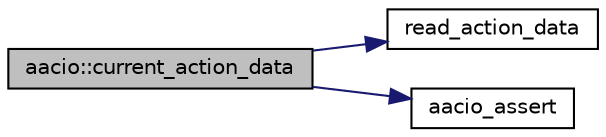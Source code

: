 digraph "aacio::current_action_data"
{
  edge [fontname="Helvetica",fontsize="10",labelfontname="Helvetica",labelfontsize="10"];
  node [fontname="Helvetica",fontsize="10",shape=record];
  rankdir="LR";
  Node0 [label="aacio::current_action_data",height=0.2,width=0.4,color="black", fillcolor="grey75", style="filled", fontcolor="black"];
  Node0 -> Node1 [color="midnightblue",fontsize="10",style="solid",fontname="Helvetica"];
  Node1 [label="read_action_data",height=0.2,width=0.4,color="black", fillcolor="white", style="filled",URL="$group__actioncapi.html#ga4de6d1722b92b464ba2c999e0a636f84",tooltip="Copy current action data to the specified location. "];
  Node0 -> Node2 [color="midnightblue",fontsize="10",style="solid",fontname="Helvetica"];
  Node2 [label="aacio_assert",height=0.2,width=0.4,color="black", fillcolor="white", style="filled",URL="$group__systemcapi.html#gaf5c36ddbe4ddd977456ac9aefcdb923f",tooltip="Aborts processing of this action and unwinds all pending changes. "];
}
